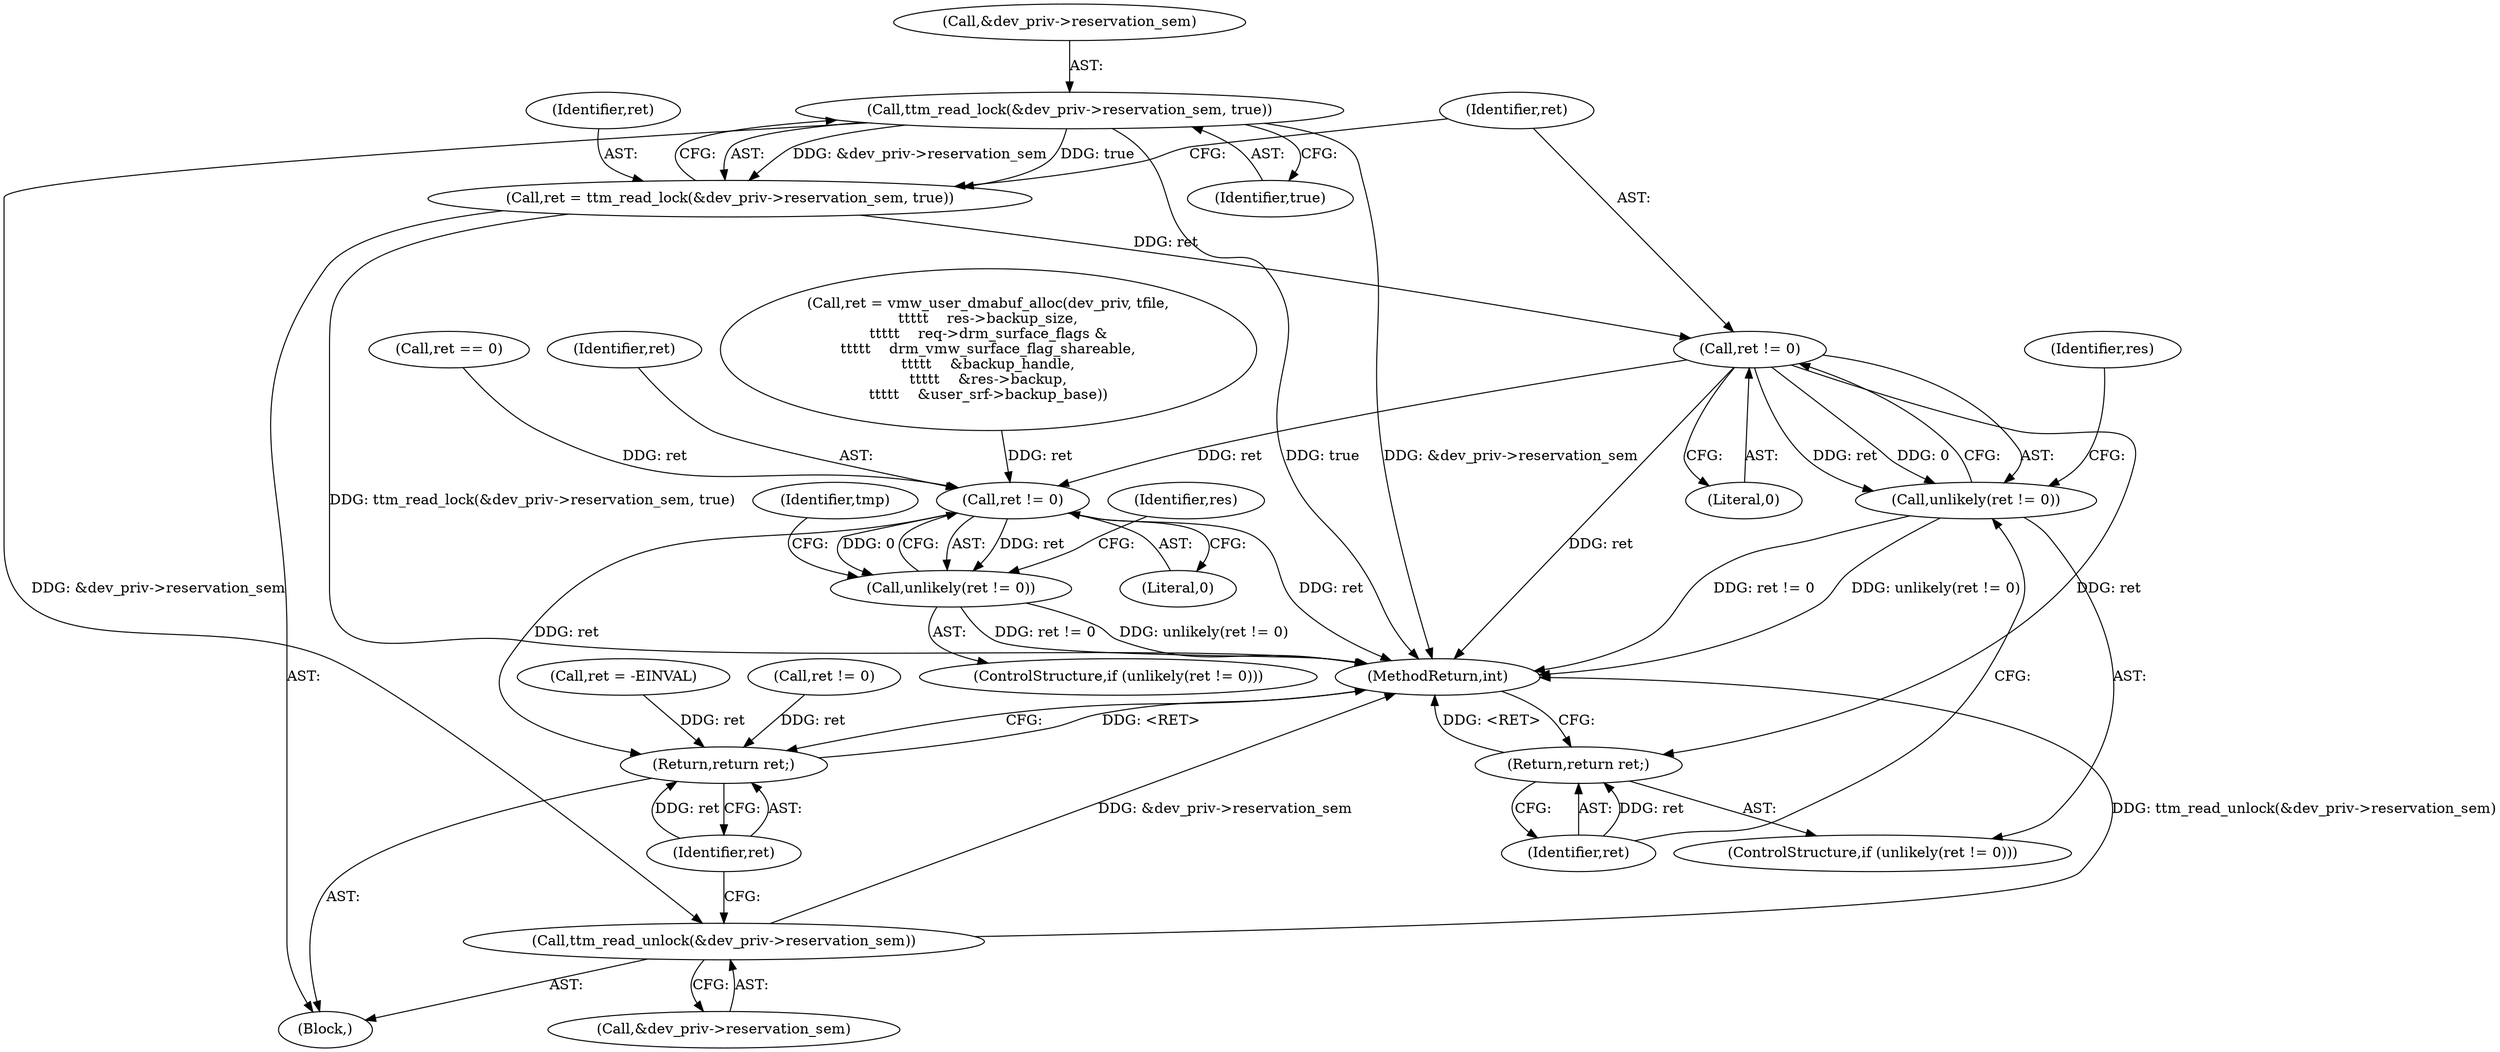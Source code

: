 digraph "0_linux_07678eca2cf9c9a18584e546c2b2a0d0c9a3150c@API" {
"1000234" [label="(Call,ttm_read_lock(&dev_priv->reservation_sem, true))"];
"1000232" [label="(Call,ret = ttm_read_lock(&dev_priv->reservation_sem, true))"];
"1000242" [label="(Call,ret != 0)"];
"1000241" [label="(Call,unlikely(ret != 0))"];
"1000245" [label="(Return,return ret;)"];
"1000348" [label="(Call,ret != 0)"];
"1000347" [label="(Call,unlikely(ret != 0))"];
"1000475" [label="(Return,return ret;)"];
"1000470" [label="(Call,ttm_read_unlock(&dev_priv->reservation_sem))"];
"1000241" [label="(Call,unlikely(ret != 0))"];
"1000477" [label="(MethodReturn,int)"];
"1000346" [label="(ControlStructure,if (unlikely(ret != 0)))"];
"1000349" [label="(Identifier,ret)"];
"1000354" [label="(Identifier,res)"];
"1000476" [label="(Identifier,ret)"];
"1000233" [label="(Identifier,ret)"];
"1000382" [label="(Call,ret != 0)"];
"1000239" [label="(Identifier,true)"];
"1000232" [label="(Call,ret = ttm_read_lock(&dev_priv->reservation_sem, true))"];
"1000234" [label="(Call,ttm_read_lock(&dev_priv->reservation_sem, true))"];
"1000105" [label="(Block,)"];
"1000245" [label="(Return,return ret;)"];
"1000248" [label="(Identifier,res)"];
"1000357" [label="(Identifier,tmp)"];
"1000242" [label="(Call,ret != 0)"];
"1000235" [label="(Call,&dev_priv->reservation_sem)"];
"1000304" [label="(Call,ret = -EINVAL)"];
"1000323" [label="(Call,ret = vmw_user_dmabuf_alloc(dev_priv, tfile,\n\t\t\t\t\t    res->backup_size,\n\t\t\t\t\t    req->drm_surface_flags &\n\t\t\t\t\t    drm_vmw_surface_flag_shareable,\n\t\t\t\t\t    &backup_handle,\n\t\t\t\t\t    &res->backup,\n\t\t\t\t\t    &user_srf->backup_base))"];
"1000470" [label="(Call,ttm_read_unlock(&dev_priv->reservation_sem))"];
"1000471" [label="(Call,&dev_priv->reservation_sem)"];
"1000244" [label="(Literal,0)"];
"1000347" [label="(Call,unlikely(ret != 0))"];
"1000246" [label="(Identifier,ret)"];
"1000350" [label="(Literal,0)"];
"1000243" [label="(Identifier,ret)"];
"1000348" [label="(Call,ret != 0)"];
"1000240" [label="(ControlStructure,if (unlikely(ret != 0)))"];
"1000475" [label="(Return,return ret;)"];
"1000278" [label="(Call,ret == 0)"];
"1000234" -> "1000232"  [label="AST: "];
"1000234" -> "1000239"  [label="CFG: "];
"1000235" -> "1000234"  [label="AST: "];
"1000239" -> "1000234"  [label="AST: "];
"1000232" -> "1000234"  [label="CFG: "];
"1000234" -> "1000477"  [label="DDG: true"];
"1000234" -> "1000477"  [label="DDG: &dev_priv->reservation_sem"];
"1000234" -> "1000232"  [label="DDG: &dev_priv->reservation_sem"];
"1000234" -> "1000232"  [label="DDG: true"];
"1000234" -> "1000470"  [label="DDG: &dev_priv->reservation_sem"];
"1000232" -> "1000105"  [label="AST: "];
"1000233" -> "1000232"  [label="AST: "];
"1000243" -> "1000232"  [label="CFG: "];
"1000232" -> "1000477"  [label="DDG: ttm_read_lock(&dev_priv->reservation_sem, true)"];
"1000232" -> "1000242"  [label="DDG: ret"];
"1000242" -> "1000241"  [label="AST: "];
"1000242" -> "1000244"  [label="CFG: "];
"1000243" -> "1000242"  [label="AST: "];
"1000244" -> "1000242"  [label="AST: "];
"1000241" -> "1000242"  [label="CFG: "];
"1000242" -> "1000477"  [label="DDG: ret"];
"1000242" -> "1000241"  [label="DDG: ret"];
"1000242" -> "1000241"  [label="DDG: 0"];
"1000242" -> "1000245"  [label="DDG: ret"];
"1000242" -> "1000348"  [label="DDG: ret"];
"1000241" -> "1000240"  [label="AST: "];
"1000246" -> "1000241"  [label="CFG: "];
"1000248" -> "1000241"  [label="CFG: "];
"1000241" -> "1000477"  [label="DDG: ret != 0"];
"1000241" -> "1000477"  [label="DDG: unlikely(ret != 0)"];
"1000245" -> "1000240"  [label="AST: "];
"1000245" -> "1000246"  [label="CFG: "];
"1000246" -> "1000245"  [label="AST: "];
"1000477" -> "1000245"  [label="CFG: "];
"1000245" -> "1000477"  [label="DDG: <RET>"];
"1000246" -> "1000245"  [label="DDG: ret"];
"1000348" -> "1000347"  [label="AST: "];
"1000348" -> "1000350"  [label="CFG: "];
"1000349" -> "1000348"  [label="AST: "];
"1000350" -> "1000348"  [label="AST: "];
"1000347" -> "1000348"  [label="CFG: "];
"1000348" -> "1000477"  [label="DDG: ret"];
"1000348" -> "1000347"  [label="DDG: ret"];
"1000348" -> "1000347"  [label="DDG: 0"];
"1000323" -> "1000348"  [label="DDG: ret"];
"1000278" -> "1000348"  [label="DDG: ret"];
"1000348" -> "1000475"  [label="DDG: ret"];
"1000347" -> "1000346"  [label="AST: "];
"1000354" -> "1000347"  [label="CFG: "];
"1000357" -> "1000347"  [label="CFG: "];
"1000347" -> "1000477"  [label="DDG: ret != 0"];
"1000347" -> "1000477"  [label="DDG: unlikely(ret != 0)"];
"1000475" -> "1000105"  [label="AST: "];
"1000475" -> "1000476"  [label="CFG: "];
"1000476" -> "1000475"  [label="AST: "];
"1000477" -> "1000475"  [label="CFG: "];
"1000475" -> "1000477"  [label="DDG: <RET>"];
"1000476" -> "1000475"  [label="DDG: ret"];
"1000382" -> "1000475"  [label="DDG: ret"];
"1000304" -> "1000475"  [label="DDG: ret"];
"1000470" -> "1000105"  [label="AST: "];
"1000470" -> "1000471"  [label="CFG: "];
"1000471" -> "1000470"  [label="AST: "];
"1000476" -> "1000470"  [label="CFG: "];
"1000470" -> "1000477"  [label="DDG: &dev_priv->reservation_sem"];
"1000470" -> "1000477"  [label="DDG: ttm_read_unlock(&dev_priv->reservation_sem)"];
}
